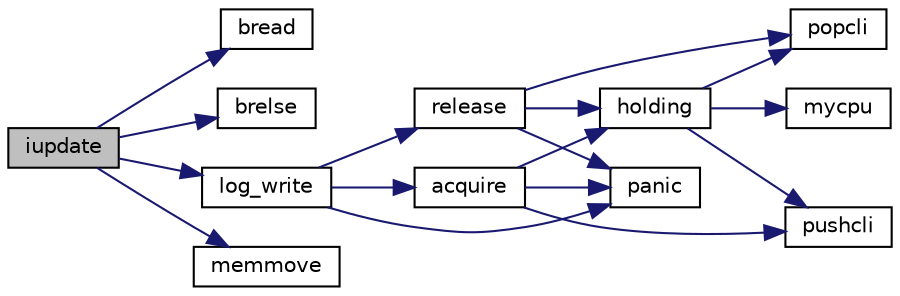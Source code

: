 digraph "iupdate"
{
 // LATEX_PDF_SIZE
  edge [fontname="Helvetica",fontsize="10",labelfontname="Helvetica",labelfontsize="10"];
  node [fontname="Helvetica",fontsize="10",shape=record];
  rankdir="LR";
  Node1 [label="iupdate",height=0.2,width=0.4,color="black", fillcolor="grey75", style="filled", fontcolor="black",tooltip=" "];
  Node1 -> Node2 [color="midnightblue",fontsize="10",style="solid"];
  Node2 [label="bread",height=0.2,width=0.4,color="black", fillcolor="white", style="filled",URL="$dc/de6/bio_8c.html#ae000984516278965dde3d125affd086c",tooltip=" "];
  Node1 -> Node3 [color="midnightblue",fontsize="10",style="solid"];
  Node3 [label="brelse",height=0.2,width=0.4,color="black", fillcolor="white", style="filled",URL="$dc/de6/bio_8c.html#ab5335aeb503731104314321a78a6d727",tooltip=" "];
  Node1 -> Node4 [color="midnightblue",fontsize="10",style="solid"];
  Node4 [label="log_write",height=0.2,width=0.4,color="black", fillcolor="white", style="filled",URL="$d5/d64/defs_8h.html#a270d0050dc50965f4f851717841ad33c",tooltip=" "];
  Node4 -> Node5 [color="midnightblue",fontsize="10",style="solid"];
  Node5 [label="acquire",height=0.2,width=0.4,color="black", fillcolor="white", style="filled",URL="$d5/d64/defs_8h.html#afe4ef8638f1ecb962a6e67fb086ee3b8",tooltip=" "];
  Node5 -> Node6 [color="midnightblue",fontsize="10",style="solid"];
  Node6 [label="holding",height=0.2,width=0.4,color="black", fillcolor="white", style="filled",URL="$d3/d2d/spinlock_8c.html#aea48df3e5cfb903179ad3dc78ab502d9",tooltip=" "];
  Node6 -> Node7 [color="midnightblue",fontsize="10",style="solid"];
  Node7 [label="mycpu",height=0.2,width=0.4,color="black", fillcolor="white", style="filled",URL="$d5/d64/defs_8h.html#a6ab45dc363c8d9b7beb14c25be49c6d7",tooltip=" "];
  Node6 -> Node8 [color="midnightblue",fontsize="10",style="solid"];
  Node8 [label="popcli",height=0.2,width=0.4,color="black", fillcolor="white", style="filled",URL="$d3/d2d/spinlock_8c.html#ae3424f669269fef400ce29c3aeb43fdb",tooltip=" "];
  Node6 -> Node9 [color="midnightblue",fontsize="10",style="solid"];
  Node9 [label="pushcli",height=0.2,width=0.4,color="black", fillcolor="white", style="filled",URL="$d3/d2d/spinlock_8c.html#a206b749d1b7768dadce61cbcde7e0f1c",tooltip=" "];
  Node5 -> Node10 [color="midnightblue",fontsize="10",style="solid"];
  Node10 [label="panic",height=0.2,width=0.4,color="black", fillcolor="white", style="filled",URL="$d0/d56/console_8c.html#a95c0aca5d6d7487933984f08b189917a",tooltip=" "];
  Node5 -> Node9 [color="midnightblue",fontsize="10",style="solid"];
  Node4 -> Node10 [color="midnightblue",fontsize="10",style="solid"];
  Node4 -> Node11 [color="midnightblue",fontsize="10",style="solid"];
  Node11 [label="release",height=0.2,width=0.4,color="black", fillcolor="white", style="filled",URL="$d5/d64/defs_8h.html#a4f8616948f3dbce65671f666eed1d669",tooltip=" "];
  Node11 -> Node6 [color="midnightblue",fontsize="10",style="solid"];
  Node11 -> Node10 [color="midnightblue",fontsize="10",style="solid"];
  Node11 -> Node8 [color="midnightblue",fontsize="10",style="solid"];
  Node1 -> Node12 [color="midnightblue",fontsize="10",style="solid"];
  Node12 [label="memmove",height=0.2,width=0.4,color="black", fillcolor="white", style="filled",URL="$d5/d64/defs_8h.html#aa9c8577c0e9d233f85892ec2d9bfe212",tooltip=" "];
}
